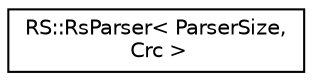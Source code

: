digraph "Иерархия классов. Графический вид."
{
 // LATEX_PDF_SIZE
  edge [fontname="Helvetica",fontsize="10",labelfontname="Helvetica",labelfontsize="10"];
  node [fontname="Helvetica",fontsize="10",shape=record];
  rankdir="LR";
  Node0 [label="RS::RsParser\< ParserSize,\l Crc \>",height=0.2,width=0.4,color="black", fillcolor="white", style="filled",URL="$class_r_s_1_1_rs_parser.html",tooltip=" "];
}
